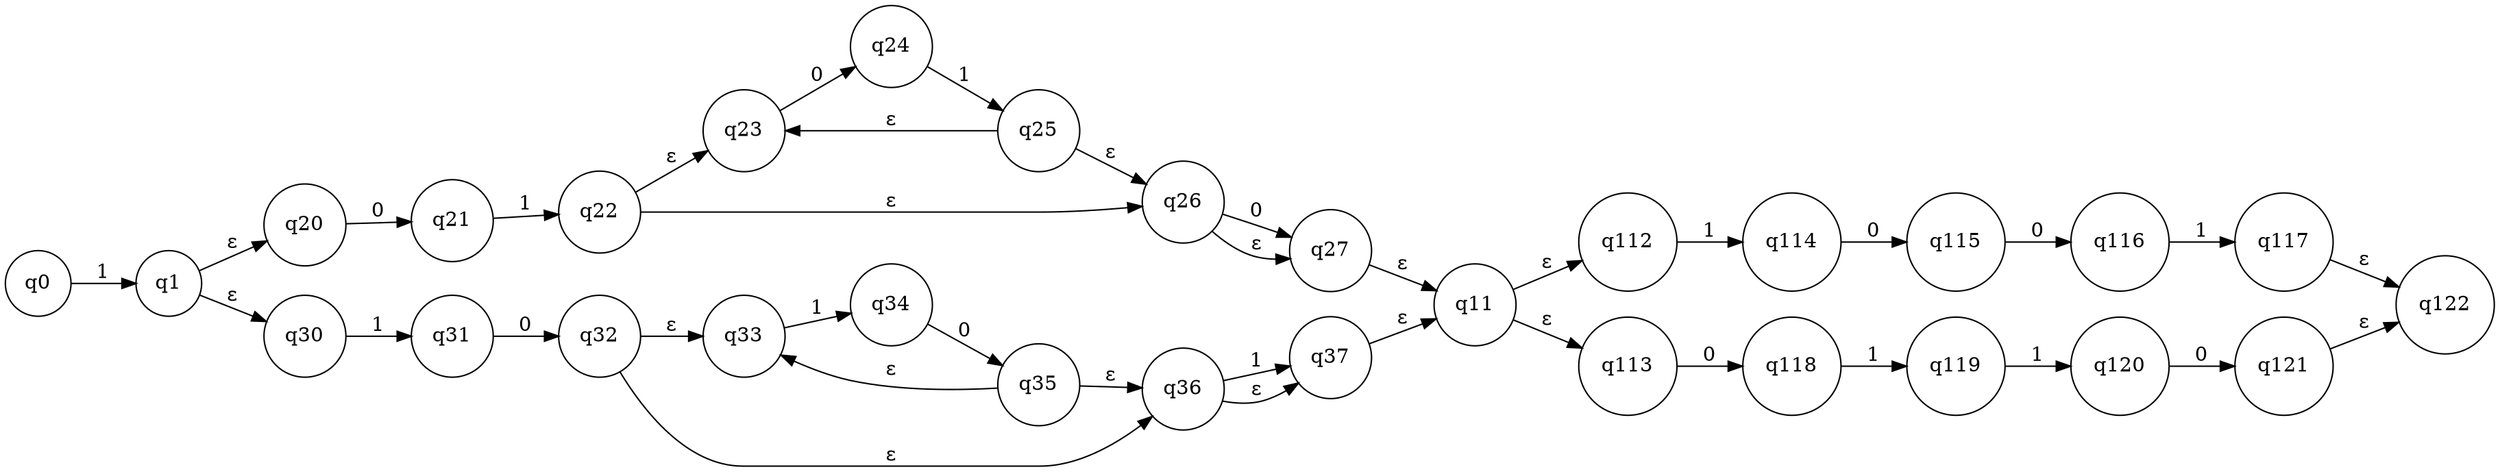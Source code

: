 digraph aboba { // 1(01(01)*(0+ɛ) + 10(10)*(1+ɛ)) (1001+0110)
    rankdir=LR;
    node [shape = circle];

    q0 -> q1 [label="1"];

    q1 -> q20 [label="ɛ"];
    q1 -> q30 [label="ɛ"];

    q20 -> q21 [label="0"];
    q21 -> q22 [label="1"];
    q22 -> q23 [label="ɛ"];
    q23 -> q24 [label="0"];
    q24 -> q25 [label="1"];
    q25 -> q23 [label="ɛ"];
    q25 -> q26 [label="ɛ"];
    q22 -> q26 [label="ɛ"];
    q26 -> q27 [label="0"];
    q26 -> q27 [label="ɛ"];

    
    q30 -> q31 [label="1"];
    q31 -> q32 [label="0"];
    q32 -> q33 [label="ɛ"];
    q33 -> q34 [label="1"];
    q34 -> q35 [label="0"];
    q35 -> q33 [label="ɛ"];
    q35 -> q36 [label="ɛ"];
    q32 -> q36 [label="ɛ"];
    q36 -> q37 [label="1"];
    q36 -> q37 [label="ɛ"];

    q27 -> q11 [label="ɛ"];
    q37 -> q11 [label="ɛ"];

    q11 -> q112 [label="ɛ"];
    q11 -> q113 [label="ɛ"];

    q112 -> q114 [label="1"];
    q114 -> q115 [label="0"];
    q115 -> q116 [label="0"];
    q116 -> q117 [label="1"];
    
    q113 -> q118 [label="0"];
    q118 -> q119 [label="1"];
    q119 -> q120 [label="1"];
    q120 -> q121 [label="0"];

    q117 -> q122 [label="ɛ"];
    q121 -> q122 [label="ɛ"];
}